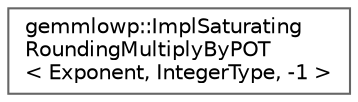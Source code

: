 digraph "Graphical Class Hierarchy"
{
 // LATEX_PDF_SIZE
  bgcolor="transparent";
  edge [fontname=Helvetica,fontsize=10,labelfontname=Helvetica,labelfontsize=10];
  node [fontname=Helvetica,fontsize=10,shape=box,height=0.2,width=0.4];
  rankdir="LR";
  Node0 [id="Node000000",label="gemmlowp::ImplSaturating\lRoundingMultiplyByPOT\l\< Exponent, IntegerType, -1 \>",height=0.2,width=0.4,color="grey40", fillcolor="white", style="filled",URL="$structgemmlowp_1_1_impl_saturating_rounding_multiply_by_p_o_t_3_01_exponent_00_01_integer_type_00_01-1_01_4.html",tooltip=" "];
}
